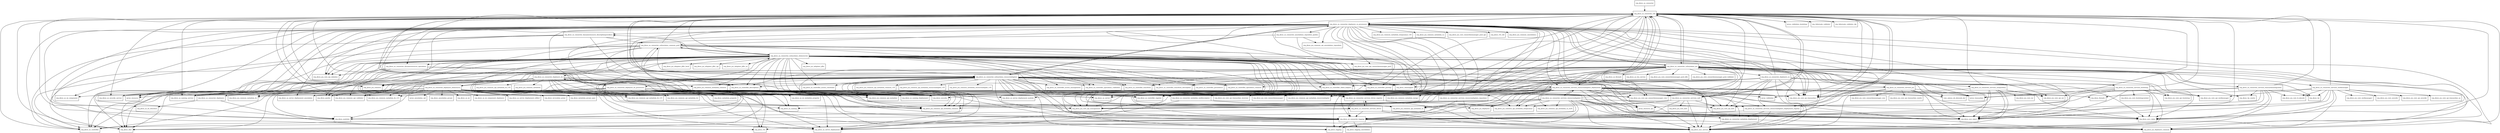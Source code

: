 digraph jboss_as_connector_7_4_0_Final_redhat_19_package_dependencies {
  node [shape = box, fontsize=10.0];
  org_jboss_as_connector -> org_jboss_as_connector_util;
  org_jboss_as_connector_annotations_repository_jandex -> org_jboss_as_connector_logging;
  org_jboss_as_connector_annotations_repository_jandex -> org_jboss_jandex;
  org_jboss_as_connector_annotations_repository_jandex -> org_jboss_jca_common_spi_annotations_repository;
  org_jboss_as_connector_deployers -> org_jboss_as_ee_structure;
  org_jboss_as_connector_deployers -> org_jboss_as_server_deployment;
  org_jboss_as_connector_deployers_datasource -> javax_annotation_sql;
  org_jboss_as_connector_deployers_datasource -> org_jboss_annotation_javaee;
  org_jboss_as_connector_deployers_datasource -> org_jboss_as_connector_logging;
  org_jboss_as_connector_deployers_datasource -> org_jboss_as_connector_services_driver_registry;
  org_jboss_as_connector_deployers_datasource -> org_jboss_as_connector_subsystems_datasources;
  org_jboss_as_connector_deployers_datasource -> org_jboss_as_connector_util;
  org_jboss_as_connector_deployers_datasource -> org_jboss_as_ee;
  org_jboss_as_connector_deployers_datasource -> org_jboss_as_ee_component;
  org_jboss_as_connector_deployers_datasource -> org_jboss_as_ee_component_deployers;
  org_jboss_as_connector_deployers_datasource -> org_jboss_as_naming;
  org_jboss_as_connector_deployers_datasource -> org_jboss_as_naming_deployment;
  org_jboss_as_connector_deployers_datasource -> org_jboss_as_naming_service;
  org_jboss_as_connector_deployers_datasource -> org_jboss_as_security_service;
  org_jboss_as_connector_deployers_datasource -> org_jboss_as_server;
  org_jboss_as_connector_deployers_datasource -> org_jboss_as_server_deployment;
  org_jboss_as_connector_deployers_datasource -> org_jboss_as_server_deployment_annotation;
  org_jboss_as_connector_deployers_datasource -> org_jboss_as_server_deployment_reflect;
  org_jboss_as_connector_deployers_datasource -> org_jboss_invocation_proxy;
  org_jboss_as_connector_deployers_datasource -> org_jboss_jandex;
  org_jboss_as_connector_deployers_datasource -> org_jboss_jca_common_api_metadata;
  org_jboss_as_connector_deployers_datasource -> org_jboss_jca_common_api_metadata_common;
  org_jboss_as_connector_deployers_datasource -> org_jboss_jca_common_api_metadata_ds;
  org_jboss_as_connector_deployers_datasource -> org_jboss_jca_common_api_metadata_ds_v11;
  org_jboss_as_connector_deployers_datasource -> org_jboss_jca_common_metadata_ds;
  org_jboss_as_connector_deployers_datasource -> org_jboss_jca_common_metadata_ds_v11;
  org_jboss_as_connector_deployers_datasource -> org_jboss_jca_core_api_connectionmanager_ccm;
  org_jboss_as_connector_deployers_datasource -> org_jboss_jca_core_api_management;
  org_jboss_as_connector_deployers_datasource -> org_jboss_jca_core_spi_transaction;
  org_jboss_as_connector_deployers_datasource -> org_jboss_metadata_javaee_spec;
  org_jboss_as_connector_deployers_datasource -> org_jboss_modules;
  org_jboss_as_connector_deployers_datasource -> org_jboss_msc_inject;
  org_jboss_as_connector_deployers_datasource -> org_jboss_msc_service;
  org_jboss_as_connector_deployers_datasource -> org_jboss_security;
  org_jboss_as_connector_deployers_ds -> org_jboss_as_connector_deployers_datasource;
  org_jboss_as_connector_deployers_ds -> org_jboss_as_connector_deployers_ds_processors;
  org_jboss_as_connector_deployers_ds -> org_jboss_as_server;
  org_jboss_as_connector_deployers_ds -> org_jboss_as_server_deployment;
  org_jboss_as_connector_deployers_ds -> org_jboss_jca_common;
  org_jboss_as_connector_deployers_ds -> org_jboss_jca_common_api_metadata_common;
  org_jboss_as_connector_deployers_ds -> org_jboss_jca_common_api_metadata_ds;
  org_jboss_as_connector_deployers_ds -> org_jboss_jca_common_api_metadata_ds_v10;
  org_jboss_as_connector_deployers_ds -> org_jboss_jca_common_api_validator;
  org_jboss_as_connector_deployers_ds -> org_jboss_jca_common_metadata;
  org_jboss_as_connector_deployers_ds -> org_jboss_jca_common_metadata_common;
  org_jboss_as_connector_deployers_ds -> org_jboss_jca_common_metadata_ds;
  org_jboss_as_connector_deployers_ds -> org_jboss_jca_common_metadata_ds_v11;
  org_jboss_as_connector_deployers_ds -> org_jboss_metadata_property;
  org_jboss_as_connector_deployers_ds -> org_jboss_msc_service;
  org_jboss_as_connector_deployers_ds_processors -> org_jboss_as_connector_deployers;
  org_jboss_as_connector_deployers_ds_processors -> org_jboss_as_connector_deployers_ds;
  org_jboss_as_connector_deployers_ds_processors -> org_jboss_as_connector_logging;
  org_jboss_as_connector_deployers_ds_processors -> org_jboss_as_connector_services_driver;
  org_jboss_as_connector_deployers_ds_processors -> org_jboss_as_connector_services_driver_registry;
  org_jboss_as_connector_deployers_ds_processors -> org_jboss_as_connector_subsystems_datasources;
  org_jboss_as_connector_deployers_ds_processors -> org_jboss_as_connector_util;
  org_jboss_as_connector_deployers_ds_processors -> org_jboss_as_controller;
  org_jboss_as_connector_deployers_ds_processors -> org_jboss_as_controller_registry;
  org_jboss_as_connector_deployers_ds_processors -> org_jboss_as_ee_metadata_property;
  org_jboss_as_connector_deployers_ds_processors -> org_jboss_as_naming;
  org_jboss_as_connector_deployers_ds_processors -> org_jboss_as_naming_deployment;
  org_jboss_as_connector_deployers_ds_processors -> org_jboss_as_naming_service;
  org_jboss_as_connector_deployers_ds_processors -> org_jboss_as_security_service;
  org_jboss_as_connector_deployers_ds_processors -> org_jboss_as_server;
  org_jboss_as_connector_deployers_ds_processors -> org_jboss_as_server_deployment;
  org_jboss_as_connector_deployers_ds_processors -> org_jboss_as_server_deployment_module;
  org_jboss_as_connector_deployers_ds_processors -> org_jboss_dmr;
  org_jboss_as_connector_deployers_ds_processors -> org_jboss_jca_common_api_metadata;
  org_jboss_as_connector_deployers_ds_processors -> org_jboss_jca_common_api_metadata_common;
  org_jboss_as_connector_deployers_ds_processors -> org_jboss_jca_common_api_metadata_ds;
  org_jboss_as_connector_deployers_ds_processors -> org_jboss_jca_common_api_metadata_ds_v11;
  org_jboss_as_connector_deployers_ds_processors -> org_jboss_jca_common_api_validator;
  org_jboss_as_connector_deployers_ds_processors -> org_jboss_jca_common_metadata_ds_v11;
  org_jboss_as_connector_deployers_ds_processors -> org_jboss_jca_core_api_connectionmanager_ccm;
  org_jboss_as_connector_deployers_ds_processors -> org_jboss_jca_core_api_management;
  org_jboss_as_connector_deployers_ds_processors -> org_jboss_jca_core_spi_transaction;
  org_jboss_as_connector_deployers_ds_processors -> org_jboss_metadata_property;
  org_jboss_as_connector_deployers_ds_processors -> org_jboss_modules;
  org_jboss_as_connector_deployers_ds_processors -> org_jboss_msc_inject;
  org_jboss_as_connector_deployers_ds_processors -> org_jboss_msc_service;
  org_jboss_as_connector_deployers_ds_processors -> org_jboss_security;
  org_jboss_as_connector_deployers_ds_processors -> org_jboss_vfs;
  org_jboss_as_connector_deployers_ra -> org_jboss_as_connector_deployers_ds_processors;
  org_jboss_as_connector_deployers_ra -> org_jboss_as_connector_deployers_ra_processors;
  org_jboss_as_connector_deployers_ra -> org_jboss_as_connector_services_mdr;
  org_jboss_as_connector_deployers_ra -> org_jboss_as_connector_services_rarepository;
  org_jboss_as_connector_deployers_ra -> org_jboss_as_connector_services_resourceadapters_deployment_registry;
  org_jboss_as_connector_deployers_ra -> org_jboss_as_connector_services_resourceadapters_repository;
  org_jboss_as_connector_deployers_ra -> org_jboss_as_connector_util;
  org_jboss_as_connector_deployers_ra -> org_jboss_as_server;
  org_jboss_as_connector_deployers_ra -> org_jboss_as_server_deployment;
  org_jboss_as_connector_deployers_ra -> org_jboss_jca_core_spi_mdr;
  org_jboss_as_connector_deployers_ra -> org_jboss_jca_core_spi_transaction;
  org_jboss_as_connector_deployers_ra -> org_jboss_msc_inject;
  org_jboss_as_connector_deployers_ra -> org_jboss_msc_service;
  org_jboss_as_connector_deployers_ra_processors -> javax_resource;
  org_jboss_as_connector_deployers_ra_processors -> org_jboss_as_connector_annotations_repository_jandex;
  org_jboss_as_connector_deployers_ra_processors -> org_jboss_as_connector_deployers;
  org_jboss_as_connector_deployers_ra_processors -> org_jboss_as_connector_dynamicresource_descriptionproviders;
  org_jboss_as_connector_deployers_ra_processors -> org_jboss_as_connector_dynamicresource_operations;
  org_jboss_as_connector_deployers_ra_processors -> org_jboss_as_connector_logging;
  org_jboss_as_connector_deployers_ra_processors -> org_jboss_as_connector_metadata_xmldescriptors;
  org_jboss_as_connector_deployers_ra_processors -> org_jboss_as_connector_services_mdr;
  org_jboss_as_connector_deployers_ra_processors -> org_jboss_as_connector_services_resourceadapters_deployment;
  org_jboss_as_connector_deployers_ra_processors -> org_jboss_as_connector_services_resourceadapters_deployment_registry;
  org_jboss_as_connector_deployers_ra_processors -> org_jboss_as_connector_subsystems_common_pool;
  org_jboss_as_connector_deployers_ra_processors -> org_jboss_as_connector_subsystems_jca;
  org_jboss_as_connector_deployers_ra_processors -> org_jboss_as_connector_subsystems_resourceadapters;
  org_jboss_as_connector_deployers_ra_processors -> org_jboss_as_connector_util;
  org_jboss_as_connector_deployers_ra_processors -> org_jboss_as_controller;
  org_jboss_as_connector_deployers_ra_processors -> org_jboss_as_controller_descriptions;
  org_jboss_as_connector_deployers_ra_processors -> org_jboss_as_controller_registry;
  org_jboss_as_connector_deployers_ra_processors -> org_jboss_as_ee_component;
  org_jboss_as_connector_deployers_ra_processors -> org_jboss_as_ee_structure;
  org_jboss_as_connector_deployers_ra_processors -> org_jboss_as_naming_service;
  org_jboss_as_connector_deployers_ra_processors -> org_jboss_as_security_service;
  org_jboss_as_connector_deployers_ra_processors -> org_jboss_as_server;
  org_jboss_as_connector_deployers_ra_processors -> org_jboss_as_server_deployment;
  org_jboss_as_connector_deployers_ra_processors -> org_jboss_as_server_deployment_annotation;
  org_jboss_as_connector_deployers_ra_processors -> org_jboss_as_server_deployment_module;
  org_jboss_as_connector_deployers_ra_processors -> org_jboss_jandex;
  org_jboss_as_connector_deployers_ra_processors -> org_jboss_jca_common_annotations;
  org_jboss_as_connector_deployers_ra_processors -> org_jboss_jca_common_api_metadata_common;
  org_jboss_as_connector_deployers_ra_processors -> org_jboss_jca_common_api_metadata_ironjacamar;
  org_jboss_as_connector_deployers_ra_processors -> org_jboss_jca_common_api_metadata_ra;
  org_jboss_as_connector_deployers_ra_processors -> org_jboss_jca_common_api_metadata_resourceadapter;
  org_jboss_as_connector_deployers_ra_processors -> org_jboss_jca_common_metadata_ironjacamar_v10;
  org_jboss_as_connector_deployers_ra_processors -> org_jboss_jca_common_metadata_merge;
  org_jboss_as_connector_deployers_ra_processors -> org_jboss_jca_common_metadata_ra;
  org_jboss_as_connector_deployers_ra_processors -> org_jboss_jca_common_spi_annotations_repository;
  org_jboss_as_connector_deployers_ra_processors -> org_jboss_jca_core_api_connectionmanager_ccm;
  org_jboss_as_connector_deployers_ra_processors -> org_jboss_jca_core_api_connectionmanager_pool;
  org_jboss_as_connector_deployers_ra_processors -> org_jboss_jca_core_api_management;
  org_jboss_as_connector_deployers_ra_processors -> org_jboss_jca_core_connectionmanager;
  org_jboss_as_connector_deployers_ra_processors -> org_jboss_jca_core_connectionmanager_pool_api;
  org_jboss_as_connector_deployers_ra_processors -> org_jboss_jca_core_spi_mdr;
  org_jboss_as_connector_deployers_ra_processors -> org_jboss_jca_core_spi_rar;
  org_jboss_as_connector_deployers_ra_processors -> org_jboss_jca_core_spi_statistics;
  org_jboss_as_connector_deployers_ra_processors -> org_jboss_jca_core_spi_transaction;
  org_jboss_as_connector_deployers_ra_processors -> org_jboss_jca_deployers_common;
  org_jboss_as_connector_deployers_ra_processors -> org_jboss_modules;
  org_jboss_as_connector_deployers_ra_processors -> org_jboss_msc_inject;
  org_jboss_as_connector_deployers_ra_processors -> org_jboss_msc_service;
  org_jboss_as_connector_deployers_ra_processors -> org_jboss_msc_value;
  org_jboss_as_connector_deployers_ra_processors -> org_jboss_security;
  org_jboss_as_connector_deployers_ra_processors -> org_jboss_vfs;
  org_jboss_as_connector_deployers_ra_processors -> org_jboss_vfs_util;
  org_jboss_as_connector_dynamicresource_descriptionproviders -> org_jboss_as_connector_subsystems_common_pool;
  org_jboss_as_connector_dynamicresource_descriptionproviders -> org_jboss_as_controller;
  org_jboss_as_connector_dynamicresource_descriptionproviders -> org_jboss_as_controller_descriptions;
  org_jboss_as_connector_dynamicresource_descriptionproviders -> org_jboss_dmr;
  org_jboss_as_connector_dynamicresource_descriptionproviders -> org_jboss_jca_core_spi_statistics;
  org_jboss_as_connector_dynamicresource_operations -> org_jboss_as_connector_subsystems_resourceadapters;
  org_jboss_as_connector_dynamicresource_operations -> org_jboss_as_controller;
  org_jboss_as_connector_dynamicresource_operations -> org_jboss_as_controller_descriptions;
  org_jboss_as_connector_dynamicresource_operations -> org_jboss_dmr;
  org_jboss_as_connector_dynamicresource_operations -> org_jboss_jca_core_spi_statistics;
  org_jboss_as_connector_logging -> org_jboss_as_controller;
  org_jboss_as_connector_logging -> org_jboss_as_server_deployment;
  org_jboss_as_connector_logging -> org_jboss_dmr;
  org_jboss_as_connector_logging -> org_jboss_jca_deployers_common;
  org_jboss_as_connector_logging -> org_jboss_logging;
  org_jboss_as_connector_logging -> org_jboss_logging_annotations;
  org_jboss_as_connector_logging -> org_jboss_msc_service;
  org_jboss_as_connector_logging -> org_jboss_vfs;
  org_jboss_as_connector_metadata_deployment -> org_jboss_jca_deployers_common;
  org_jboss_as_connector_metadata_deployment -> org_jboss_msc_service;
  org_jboss_as_connector_metadata_xmldescriptors -> org_jboss_as_server_deployment;
  org_jboss_as_connector_metadata_xmldescriptors -> org_jboss_jca_common_api_metadata_ironjacamar;
  org_jboss_as_connector_metadata_xmldescriptors -> org_jboss_jca_common_api_metadata_ra;
  org_jboss_as_connector_services_bootstrap -> com_arjuna_ats_jbossatx_jta;
  org_jboss_as_connector_services_bootstrap -> javax_resource_spi;
  org_jboss_as_connector_services_bootstrap -> javax_transaction;
  org_jboss_as_connector_services_bootstrap -> org_jboss_as_connector_logging;
  org_jboss_as_connector_services_bootstrap -> org_jboss_as_connector_subsystems_jca;
  org_jboss_as_connector_services_bootstrap -> org_jboss_as_connector_util;
  org_jboss_as_connector_services_bootstrap -> org_jboss_jca_core_api_bootstrap;
  org_jboss_as_connector_services_bootstrap -> org_jboss_jca_core_api_workmanager;
  org_jboss_as_connector_services_bootstrap -> org_jboss_jca_core_bootstrapcontext;
  org_jboss_as_connector_services_bootstrap -> org_jboss_msc_inject;
  org_jboss_as_connector_services_bootstrap -> org_jboss_msc_service;
  org_jboss_as_connector_services_bootstrap -> org_jboss_msc_value;
  org_jboss_as_connector_services_driver -> org_jboss_as_connector_logging;
  org_jboss_as_connector_services_driver -> org_jboss_as_connector_services_driver_registry;
  org_jboss_as_connector_services_driver -> org_jboss_modules;
  org_jboss_as_connector_services_driver -> org_jboss_msc_inject;
  org_jboss_as_connector_services_driver -> org_jboss_msc_service;
  org_jboss_as_connector_services_driver -> org_jboss_msc_value;
  org_jboss_as_connector_services_driver_registry -> org_jboss_as_connector_logging;
  org_jboss_as_connector_services_driver_registry -> org_jboss_as_connector_services_driver;
  org_jboss_as_connector_services_driver_registry -> org_jboss_as_connector_util;
  org_jboss_as_connector_services_driver_registry -> org_jboss_msc_service;
  org_jboss_as_connector_services_jca -> javax_transaction;
  org_jboss_as_connector_services_jca -> org_jboss_as_connector_logging;
  org_jboss_as_connector_services_jca -> org_jboss_jca_core_api_connectionmanager_ccm;
  org_jboss_as_connector_services_jca -> org_jboss_jca_core_connectionmanager_ccm;
  org_jboss_as_connector_services_jca -> org_jboss_jca_core_spi_transaction;
  org_jboss_as_connector_services_jca -> org_jboss_jca_core_spi_transaction_usertx;
  org_jboss_as_connector_services_jca -> org_jboss_msc_inject;
  org_jboss_as_connector_services_jca -> org_jboss_msc_service;
  org_jboss_as_connector_services_jca -> org_jboss_msc_value;
  org_jboss_as_connector_services_mdr -> org_jboss_as_connector_logging;
  org_jboss_as_connector_services_mdr -> org_jboss_as_connector_util;
  org_jboss_as_connector_services_mdr -> org_jboss_jca_common_api_metadata_ironjacamar;
  org_jboss_as_connector_services_mdr -> org_jboss_jca_common_api_metadata_ra;
  org_jboss_as_connector_services_mdr -> org_jboss_jca_core_mdr;
  org_jboss_as_connector_services_mdr -> org_jboss_jca_core_spi_mdr;
  org_jboss_as_connector_services_mdr -> org_jboss_msc_service;
  org_jboss_as_connector_services_rarepository -> org_jboss_as_connector_logging;
  org_jboss_as_connector_services_rarepository -> org_jboss_as_connector_util;
  org_jboss_as_connector_services_rarepository -> org_jboss_jca_core_rar;
  org_jboss_as_connector_services_rarepository -> org_jboss_jca_core_spi_mdr;
  org_jboss_as_connector_services_rarepository -> org_jboss_jca_core_spi_rar;
  org_jboss_as_connector_services_rarepository -> org_jboss_jca_core_spi_transaction;
  org_jboss_as_connector_services_rarepository -> org_jboss_msc_inject;
  org_jboss_as_connector_services_rarepository -> org_jboss_msc_service;
  org_jboss_as_connector_services_rarepository -> org_jboss_msc_value;
  org_jboss_as_connector_services_resourceadapters -> javax_resource_spi;
  org_jboss_as_connector_services_resourceadapters -> org_jboss_as_connector_logging;
  org_jboss_as_connector_services_resourceadapters -> org_jboss_as_connector_metadata_deployment;
  org_jboss_as_connector_services_resourceadapters -> org_jboss_as_connector_services_resourceadapters_deployment;
  org_jboss_as_connector_services_resourceadapters -> org_jboss_as_connector_services_resourceadapters_deployment_registry;
  org_jboss_as_connector_services_resourceadapters -> org_jboss_as_connector_util;
  org_jboss_as_connector_services_resourceadapters -> org_jboss_as_naming;
  org_jboss_as_connector_services_resourceadapters -> org_jboss_jca_common_api_metadata_common;
  org_jboss_as_connector_services_resourceadapters -> org_jboss_jca_common_api_metadata_ironjacamar;
  org_jboss_as_connector_services_resourceadapters -> org_jboss_jca_common_api_metadata_ra;
  org_jboss_as_connector_services_resourceadapters -> org_jboss_jca_common_api_metadata_ra_ra10;
  org_jboss_as_connector_services_resourceadapters -> org_jboss_jca_core_api_management;
  org_jboss_as_connector_services_resourceadapters -> org_jboss_jca_deployers;
  org_jboss_as_connector_services_resourceadapters -> org_jboss_jca_deployers_common;
  org_jboss_as_connector_services_resourceadapters -> org_jboss_logging;
  org_jboss_as_connector_services_resourceadapters -> org_jboss_msc_inject;
  org_jboss_as_connector_services_resourceadapters -> org_jboss_msc_service;
  org_jboss_as_connector_services_resourceadapters -> org_jboss_msc_value;
  org_jboss_as_connector_services_resourceadapters_deployment -> com_arjuna_ats_jbossatx_jta;
  org_jboss_as_connector_services_resourceadapters_deployment -> javax_resource;
  org_jboss_as_connector_services_resourceadapters_deployment -> javax_resource_spi;
  org_jboss_as_connector_services_resourceadapters_deployment -> javax_transaction;
  org_jboss_as_connector_services_resourceadapters_deployment -> javax_validation;
  org_jboss_as_connector_services_resourceadapters_deployment -> org_jboss_as_connector_logging;
  org_jboss_as_connector_services_resourceadapters_deployment -> org_jboss_as_connector_metadata_deployment;
  org_jboss_as_connector_services_resourceadapters_deployment -> org_jboss_as_connector_metadata_xmldescriptors;
  org_jboss_as_connector_services_resourceadapters_deployment -> org_jboss_as_connector_services_mdr;
  org_jboss_as_connector_services_resourceadapters_deployment -> org_jboss_as_connector_services_resourceadapters;
  org_jboss_as_connector_services_resourceadapters_deployment -> org_jboss_as_connector_services_resourceadapters_deployment_registry;
  org_jboss_as_connector_services_resourceadapters_deployment -> org_jboss_as_connector_subsystems_resourceadapters;
  org_jboss_as_connector_services_resourceadapters_deployment -> org_jboss_as_connector_util;
  org_jboss_as_connector_services_resourceadapters_deployment -> org_jboss_as_controller_registry;
  org_jboss_as_connector_services_resourceadapters_deployment -> org_jboss_as_naming;
  org_jboss_as_connector_services_resourceadapters_deployment -> org_jboss_as_naming_deployment;
  org_jboss_as_connector_services_resourceadapters_deployment -> org_jboss_as_naming_service;
  org_jboss_as_connector_services_resourceadapters_deployment -> org_jboss_jca_common_api_metadata_common;
  org_jboss_as_connector_services_resourceadapters_deployment -> org_jboss_jca_common_api_metadata_ironjacamar;
  org_jboss_as_connector_services_resourceadapters_deployment -> org_jboss_jca_common_api_metadata_ra;
  org_jboss_as_connector_services_resourceadapters_deployment -> org_jboss_jca_common_api_metadata_ra_ra10;
  org_jboss_as_connector_services_resourceadapters_deployment -> org_jboss_jca_common_api_metadata_resourceadapter;
  org_jboss_as_connector_services_resourceadapters_deployment -> org_jboss_jca_common_metadata_merge;
  org_jboss_as_connector_services_resourceadapters_deployment -> org_jboss_jca_core_api_connectionmanager_ccm;
  org_jboss_as_connector_services_resourceadapters_deployment -> org_jboss_jca_core_api_management;
  org_jboss_as_connector_services_resourceadapters_deployment -> org_jboss_jca_core_connectionmanager;
  org_jboss_as_connector_services_resourceadapters_deployment -> org_jboss_jca_core_spi_mdr;
  org_jboss_as_connector_services_resourceadapters_deployment -> org_jboss_jca_core_spi_rar;
  org_jboss_as_connector_services_resourceadapters_deployment -> org_jboss_jca_core_spi_transaction;
  org_jboss_as_connector_services_resourceadapters_deployment -> org_jboss_jca_core_spi_transaction_recovery;
  org_jboss_as_connector_services_resourceadapters_deployment -> org_jboss_jca_deployers;
  org_jboss_as_connector_services_resourceadapters_deployment -> org_jboss_jca_deployers_common;
  org_jboss_as_connector_services_resourceadapters_deployment -> org_jboss_logging;
  org_jboss_as_connector_services_resourceadapters_deployment -> org_jboss_modules;
  org_jboss_as_connector_services_resourceadapters_deployment -> org_jboss_msc_inject;
  org_jboss_as_connector_services_resourceadapters_deployment -> org_jboss_msc_service;
  org_jboss_as_connector_services_resourceadapters_deployment -> org_jboss_msc_value;
  org_jboss_as_connector_services_resourceadapters_deployment -> org_jboss_security;
  org_jboss_as_connector_services_resourceadapters_deployment -> org_jboss_threads;
  org_jboss_as_connector_services_resourceadapters_deployment_registry -> org_jboss_as_connector_logging;
  org_jboss_as_connector_services_resourceadapters_deployment_registry -> org_jboss_as_connector_metadata_deployment;
  org_jboss_as_connector_services_resourceadapters_deployment_registry -> org_jboss_as_connector_util;
  org_jboss_as_connector_services_resourceadapters_deployment_registry -> org_jboss_msc_service;
  org_jboss_as_connector_services_resourceadapters_repository -> org_jboss_as_connector_logging;
  org_jboss_as_connector_services_resourceadapters_repository -> org_jboss_jca_core_api_management;
  org_jboss_as_connector_services_resourceadapters_repository -> org_jboss_msc_service;
  org_jboss_as_connector_services_transactionintegration -> javax_transaction;
  org_jboss_as_connector_services_transactionintegration -> org_jboss_as_connector_logging;
  org_jboss_as_connector_services_transactionintegration -> org_jboss_as_connector_util;
  org_jboss_as_connector_services_transactionintegration -> org_jboss_jca_core_spi_transaction;
  org_jboss_as_connector_services_transactionintegration -> org_jboss_jca_core_tx_jbossts;
  org_jboss_as_connector_services_transactionintegration -> org_jboss_msc_inject;
  org_jboss_as_connector_services_transactionintegration -> org_jboss_msc_service;
  org_jboss_as_connector_services_transactionintegration -> org_jboss_msc_value;
  org_jboss_as_connector_services_transactionintegration -> org_jboss_tm;
  org_jboss_as_connector_services_transactionintegration -> org_jboss_tm_usertx;
  org_jboss_as_connector_services_workmanager -> org_jboss_as_connector_logging;
  org_jboss_as_connector_services_workmanager -> org_jboss_as_connector_util;
  org_jboss_as_connector_services_workmanager -> org_jboss_jca_core_api_workmanager;
  org_jboss_as_connector_services_workmanager -> org_jboss_jca_core_security;
  org_jboss_as_connector_services_workmanager -> org_jboss_jca_core_spi_security;
  org_jboss_as_connector_services_workmanager -> org_jboss_jca_core_spi_transaction_xa;
  org_jboss_as_connector_services_workmanager -> org_jboss_jca_core_tx_jbossts;
  org_jboss_as_connector_services_workmanager -> org_jboss_jca_core_workmanager;
  org_jboss_as_connector_services_workmanager -> org_jboss_msc_inject;
  org_jboss_as_connector_services_workmanager -> org_jboss_msc_service;
  org_jboss_as_connector_services_workmanager -> org_jboss_msc_value;
  org_jboss_as_connector_services_workmanager -> org_jboss_threads;
  org_jboss_as_connector_services_workmanager -> org_jboss_tm;
  org_jboss_as_connector_subsystems_common_pool -> org_jboss_as_connector_logging;
  org_jboss_as_connector_subsystems_common_pool -> org_jboss_as_connector_subsystems_datasources;
  org_jboss_as_connector_subsystems_common_pool -> org_jboss_as_connector_util;
  org_jboss_as_connector_subsystems_common_pool -> org_jboss_as_controller;
  org_jboss_as_connector_subsystems_common_pool -> org_jboss_as_controller_client_helpers;
  org_jboss_as_connector_subsystems_common_pool -> org_jboss_as_controller_operations_validation;
  org_jboss_as_connector_subsystems_common_pool -> org_jboss_dmr;
  org_jboss_as_connector_subsystems_common_pool -> org_jboss_jca_common_api_metadata;
  org_jboss_as_connector_subsystems_common_pool -> org_jboss_jca_common_api_metadata_common;
  org_jboss_as_connector_subsystems_common_pool -> org_jboss_jca_common_api_metadata_ds;
  org_jboss_as_connector_subsystems_common_pool -> org_jboss_jca_core_api_connectionmanager_pool;
  org_jboss_as_connector_subsystems_common_pool -> org_jboss_jca_core_api_management;
  org_jboss_as_connector_subsystems_common_pool -> org_jboss_jca_core_spi_statistics;
  org_jboss_as_connector_subsystems_common_pool -> org_jboss_msc_service;
  org_jboss_as_connector_subsystems_datasources -> javax_resource;
  org_jboss_as_connector_subsystems_datasources -> javax_resource_spi;
  org_jboss_as_connector_subsystems_datasources -> org_jboss_as_connector_deployers_ds;
  org_jboss_as_connector_subsystems_datasources -> org_jboss_as_connector_dynamicresource_descriptionproviders;
  org_jboss_as_connector_subsystems_datasources -> org_jboss_as_connector_dynamicresource_operations;
  org_jboss_as_connector_subsystems_datasources -> org_jboss_as_connector_logging;
  org_jboss_as_connector_subsystems_datasources -> org_jboss_as_connector_services_driver;
  org_jboss_as_connector_subsystems_datasources -> org_jboss_as_connector_services_driver_registry;
  org_jboss_as_connector_subsystems_datasources -> org_jboss_as_connector_subsystems_common_pool;
  org_jboss_as_connector_subsystems_datasources -> org_jboss_as_connector_util;
  org_jboss_as_connector_subsystems_datasources -> org_jboss_as_controller;
  org_jboss_as_connector_subsystems_datasources -> org_jboss_as_controller_access_constraint;
  org_jboss_as_connector_subsystems_datasources -> org_jboss_as_controller_access_management;
  org_jboss_as_connector_subsystems_datasources -> org_jboss_as_controller_client_helpers;
  org_jboss_as_connector_subsystems_datasources -> org_jboss_as_controller_descriptions;
  org_jboss_as_connector_subsystems_datasources -> org_jboss_as_controller_operations_common;
  org_jboss_as_connector_subsystems_datasources -> org_jboss_as_controller_operations_validation;
  org_jboss_as_connector_subsystems_datasources -> org_jboss_as_controller_parsing;
  org_jboss_as_connector_subsystems_datasources -> org_jboss_as_controller_persistence;
  org_jboss_as_connector_subsystems_datasources -> org_jboss_as_controller_registry;
  org_jboss_as_connector_subsystems_datasources -> org_jboss_as_controller_transform;
  org_jboss_as_connector_subsystems_datasources -> org_jboss_as_controller_transform_description;
  org_jboss_as_connector_subsystems_datasources -> org_jboss_as_naming;
  org_jboss_as_connector_subsystems_datasources -> org_jboss_as_naming_deployment;
  org_jboss_as_connector_subsystems_datasources -> org_jboss_as_naming_service;
  org_jboss_as_connector_subsystems_datasources -> org_jboss_as_security_service;
  org_jboss_as_connector_subsystems_datasources -> org_jboss_as_server;
  org_jboss_as_connector_subsystems_datasources -> org_jboss_dmr;
  org_jboss_as_connector_subsystems_datasources -> org_jboss_jca_adapters_jdbc;
  org_jboss_as_connector_subsystems_datasources -> org_jboss_jca_adapters_jdbc_local;
  org_jboss_as_connector_subsystems_datasources -> org_jboss_jca_adapters_jdbc_spi;
  org_jboss_as_connector_subsystems_datasources -> org_jboss_jca_adapters_jdbc_xa;
  org_jboss_as_connector_subsystems_datasources -> org_jboss_jca_common;
  org_jboss_as_connector_subsystems_datasources -> org_jboss_jca_common_api_metadata;
  org_jboss_as_connector_subsystems_datasources -> org_jboss_jca_common_api_metadata_common;
  org_jboss_as_connector_subsystems_datasources -> org_jboss_jca_common_api_metadata_ds;
  org_jboss_as_connector_subsystems_datasources -> org_jboss_jca_common_api_metadata_ds_v11;
  org_jboss_as_connector_subsystems_datasources -> org_jboss_jca_common_api_metadata_ra;
  org_jboss_as_connector_subsystems_datasources -> org_jboss_jca_common_api_validator;
  org_jboss_as_connector_subsystems_datasources -> org_jboss_jca_common_metadata_common;
  org_jboss_as_connector_subsystems_datasources -> org_jboss_jca_common_metadata_ds;
  org_jboss_as_connector_subsystems_datasources -> org_jboss_jca_common_metadata_ds_v11;
  org_jboss_as_connector_subsystems_datasources -> org_jboss_jca_core_api_connectionmanager_ccm;
  org_jboss_as_connector_subsystems_datasources -> org_jboss_jca_core_api_connectionmanager_pool;
  org_jboss_as_connector_subsystems_datasources -> org_jboss_jca_core_api_management;
  org_jboss_as_connector_subsystems_datasources -> org_jboss_jca_core_connectionmanager;
  org_jboss_as_connector_subsystems_datasources -> org_jboss_jca_core_spi_mdr;
  org_jboss_as_connector_subsystems_datasources -> org_jboss_jca_core_spi_statistics;
  org_jboss_as_connector_subsystems_datasources -> org_jboss_jca_core_spi_transaction;
  org_jboss_as_connector_subsystems_datasources -> org_jboss_jca_core_spi_transaction_recovery;
  org_jboss_as_connector_subsystems_datasources -> org_jboss_jca_deployers;
  org_jboss_as_connector_subsystems_datasources -> org_jboss_jca_deployers_common;
  org_jboss_as_connector_subsystems_datasources -> org_jboss_logging;
  org_jboss_as_connector_subsystems_datasources -> org_jboss_modules;
  org_jboss_as_connector_subsystems_datasources -> org_jboss_msc_inject;
  org_jboss_as_connector_subsystems_datasources -> org_jboss_msc_service;
  org_jboss_as_connector_subsystems_datasources -> org_jboss_msc_value;
  org_jboss_as_connector_subsystems_datasources -> org_jboss_security;
  org_jboss_as_connector_subsystems_datasources -> org_jboss_staxmapper;
  org_jboss_as_connector_subsystems_jca -> com_arjuna_ats_jbossatx_jta;
  org_jboss_as_connector_subsystems_jca -> javax_transaction;
  org_jboss_as_connector_subsystems_jca -> org_jboss_as_connector_deployers_ra;
  org_jboss_as_connector_subsystems_jca -> org_jboss_as_connector_deployers_ra_processors;
  org_jboss_as_connector_subsystems_jca -> org_jboss_as_connector_logging;
  org_jboss_as_connector_subsystems_jca -> org_jboss_as_connector_services_bootstrap;
  org_jboss_as_connector_subsystems_jca -> org_jboss_as_connector_services_driver_registry;
  org_jboss_as_connector_subsystems_jca -> org_jboss_as_connector_services_jca;
  org_jboss_as_connector_subsystems_jca -> org_jboss_as_connector_services_transactionintegration;
  org_jboss_as_connector_subsystems_jca -> org_jboss_as_connector_services_workmanager;
  org_jboss_as_connector_subsystems_jca -> org_jboss_as_connector_util;
  org_jboss_as_connector_subsystems_jca -> org_jboss_as_controller;
  org_jboss_as_connector_subsystems_jca -> org_jboss_as_controller_client_helpers;
  org_jboss_as_connector_subsystems_jca -> org_jboss_as_controller_descriptions;
  org_jboss_as_connector_subsystems_jca -> org_jboss_as_controller_operations_common;
  org_jboss_as_connector_subsystems_jca -> org_jboss_as_controller_parsing;
  org_jboss_as_connector_subsystems_jca -> org_jboss_as_controller_persistence;
  org_jboss_as_connector_subsystems_jca -> org_jboss_as_controller_registry;
  org_jboss_as_connector_subsystems_jca -> org_jboss_as_controller_transform;
  org_jboss_as_connector_subsystems_jca -> org_jboss_as_controller_transform_description;
  org_jboss_as_connector_subsystems_jca -> org_jboss_as_server;
  org_jboss_as_connector_subsystems_jca -> org_jboss_as_server_deployment;
  org_jboss_as_connector_subsystems_jca -> org_jboss_as_threads;
  org_jboss_as_connector_subsystems_jca -> org_jboss_as_txn_service;
  org_jboss_as_connector_subsystems_jca -> org_jboss_dmr;
  org_jboss_as_connector_subsystems_jca -> org_jboss_jca_core_api_bootstrap;
  org_jboss_as_connector_subsystems_jca -> org_jboss_jca_core_api_connectionmanager_ccm;
  org_jboss_as_connector_subsystems_jca -> org_jboss_jca_core_api_workmanager;
  org_jboss_as_connector_subsystems_jca -> org_jboss_jca_core_connectionmanager_pool_idle;
  org_jboss_as_connector_subsystems_jca -> org_jboss_jca_core_connectionmanager_pool_validator;
  org_jboss_as_connector_subsystems_jca -> org_jboss_jca_core_spi_transaction;
  org_jboss_as_connector_subsystems_jca -> org_jboss_jca_deployers_common;
  org_jboss_as_connector_subsystems_jca -> org_jboss_msc_inject;
  org_jboss_as_connector_subsystems_jca -> org_jboss_msc_service;
  org_jboss_as_connector_subsystems_jca -> org_jboss_msc_value;
  org_jboss_as_connector_subsystems_jca -> org_jboss_staxmapper;
  org_jboss_as_connector_subsystems_jca -> org_jboss_tm;
  org_jboss_as_connector_subsystems_jca -> org_jboss_tm_usertx;
  org_jboss_as_connector_subsystems_resourceadapters -> org_jboss_as_connector_deployers_ra_processors;
  org_jboss_as_connector_subsystems_resourceadapters -> org_jboss_as_connector_logging;
  org_jboss_as_connector_subsystems_resourceadapters -> org_jboss_as_connector_metadata_xmldescriptors;
  org_jboss_as_connector_subsystems_resourceadapters -> org_jboss_as_connector_services_mdr;
  org_jboss_as_connector_subsystems_resourceadapters -> org_jboss_as_connector_services_resourceadapters_deployment;
  org_jboss_as_connector_subsystems_resourceadapters -> org_jboss_as_connector_subsystems_common_pool;
  org_jboss_as_connector_subsystems_resourceadapters -> org_jboss_as_connector_util;
  org_jboss_as_connector_subsystems_resourceadapters -> org_jboss_as_controller;
  org_jboss_as_connector_subsystems_resourceadapters -> org_jboss_as_controller_access_constraint;
  org_jboss_as_connector_subsystems_resourceadapters -> org_jboss_as_controller_access_management;
  org_jboss_as_connector_subsystems_resourceadapters -> org_jboss_as_controller_client_helpers;
  org_jboss_as_connector_subsystems_resourceadapters -> org_jboss_as_controller_descriptions;
  org_jboss_as_connector_subsystems_resourceadapters -> org_jboss_as_controller_operations_common;
  org_jboss_as_connector_subsystems_resourceadapters -> org_jboss_as_controller_operations_validation;
  org_jboss_as_connector_subsystems_resourceadapters -> org_jboss_as_controller_parsing;
  org_jboss_as_connector_subsystems_resourceadapters -> org_jboss_as_controller_persistence;
  org_jboss_as_connector_subsystems_resourceadapters -> org_jboss_as_controller_registry;
  org_jboss_as_connector_subsystems_resourceadapters -> org_jboss_as_controller_transform;
  org_jboss_as_connector_subsystems_resourceadapters -> org_jboss_as_controller_transform_description;
  org_jboss_as_connector_subsystems_resourceadapters -> org_jboss_as_server_deployment;
  org_jboss_as_connector_subsystems_resourceadapters -> org_jboss_as_server_deployment_annotation;
  org_jboss_as_connector_subsystems_resourceadapters -> org_jboss_as_server_deployment_module;
  org_jboss_as_connector_subsystems_resourceadapters -> org_jboss_dmr;
  org_jboss_as_connector_subsystems_resourceadapters -> org_jboss_jandex;
  org_jboss_as_connector_subsystems_resourceadapters -> org_jboss_jca_common;
  org_jboss_as_connector_subsystems_resourceadapters -> org_jboss_jca_common_api_metadata;
  org_jboss_as_connector_subsystems_resourceadapters -> org_jboss_jca_common_api_metadata_common;
  org_jboss_as_connector_subsystems_resourceadapters -> org_jboss_jca_common_api_metadata_common_v10;
  org_jboss_as_connector_subsystems_resourceadapters -> org_jboss_jca_common_api_metadata_ds;
  org_jboss_as_connector_subsystems_resourceadapters -> org_jboss_jca_common_api_metadata_ds_v11;
  org_jboss_as_connector_subsystems_resourceadapters -> org_jboss_jca_common_api_metadata_ironjacamar;
  org_jboss_as_connector_subsystems_resourceadapters -> org_jboss_jca_common_api_metadata_resourceadapter;
  org_jboss_as_connector_subsystems_resourceadapters -> org_jboss_jca_common_api_metadata_resourceadapter_v10;
  org_jboss_as_connector_subsystems_resourceadapters -> org_jboss_jca_common_api_validator;
  org_jboss_as_connector_subsystems_resourceadapters -> org_jboss_jca_common_metadata_common;
  org_jboss_as_connector_subsystems_resourceadapters -> org_jboss_jca_common_metadata_resourceadapter_v10;
  org_jboss_as_connector_subsystems_resourceadapters -> org_jboss_logging;
  org_jboss_as_connector_subsystems_resourceadapters -> org_jboss_modules;
  org_jboss_as_connector_subsystems_resourceadapters -> org_jboss_msc_inject;
  org_jboss_as_connector_subsystems_resourceadapters -> org_jboss_msc_service;
  org_jboss_as_connector_subsystems_resourceadapters -> org_jboss_msc_value;
  org_jboss_as_connector_subsystems_resourceadapters -> org_jboss_staxmapper;
  org_jboss_as_connector_subsystems_resourceadapters -> org_jboss_vfs;
  org_jboss_as_connector_util -> javax_validation;
  org_jboss_as_connector_util -> javax_validation_bootstrap;
  org_jboss_as_connector_util -> org_hibernate_validator;
  org_jboss_as_connector_util -> org_hibernate_validator_cfg;
  org_jboss_as_connector_util -> org_jboss_as_connector_deployers_ra_processors;
  org_jboss_as_connector_util -> org_jboss_as_connector_logging;
  org_jboss_as_connector_util -> org_jboss_as_connector_metadata_xmldescriptors;
  org_jboss_as_connector_util -> org_jboss_as_connector_services_mdr;
  org_jboss_as_connector_util -> org_jboss_as_connector_services_resourceadapters_deployment;
  org_jboss_as_connector_util -> org_jboss_as_connector_services_resourceadapters_deployment_registry;
  org_jboss_as_connector_util -> org_jboss_as_connector_subsystems_jca;
  org_jboss_as_connector_util -> org_jboss_as_connector_subsystems_resourceadapters;
  org_jboss_as_connector_util -> org_jboss_as_controller;
  org_jboss_as_connector_util -> org_jboss_as_controller_parsing;
  org_jboss_as_connector_util -> org_jboss_as_controller_registry;
  org_jboss_as_connector_util -> org_jboss_as_naming_service;
  org_jboss_as_connector_util -> org_jboss_as_security_service;
  org_jboss_as_connector_util -> org_jboss_as_server;
  org_jboss_as_connector_util -> org_jboss_dmr;
  org_jboss_as_connector_util -> org_jboss_jca_common;
  org_jboss_as_connector_util -> org_jboss_jca_common_api_metadata_common;
  org_jboss_as_connector_util -> org_jboss_jca_common_api_metadata_resourceadapter;
  org_jboss_as_connector_util -> org_jboss_jca_common_api_validator;
  org_jboss_as_connector_util -> org_jboss_jca_core_api_connectionmanager_ccm;
  org_jboss_as_connector_util -> org_jboss_jca_core_api_management;
  org_jboss_as_connector_util -> org_jboss_jca_core_spi_rar;
  org_jboss_as_connector_util -> org_jboss_jca_core_spi_transaction;
  org_jboss_as_connector_util -> org_jboss_jca_deployers_common;
  org_jboss_as_connector_util -> org_jboss_logging;
  org_jboss_as_connector_util -> org_jboss_modules;
  org_jboss_as_connector_util -> org_jboss_msc_inject;
  org_jboss_as_connector_util -> org_jboss_msc_service;
  org_jboss_as_connector_util -> org_jboss_security;
  org_jboss_as_connector_util -> org_jboss_staxmapper;
}
